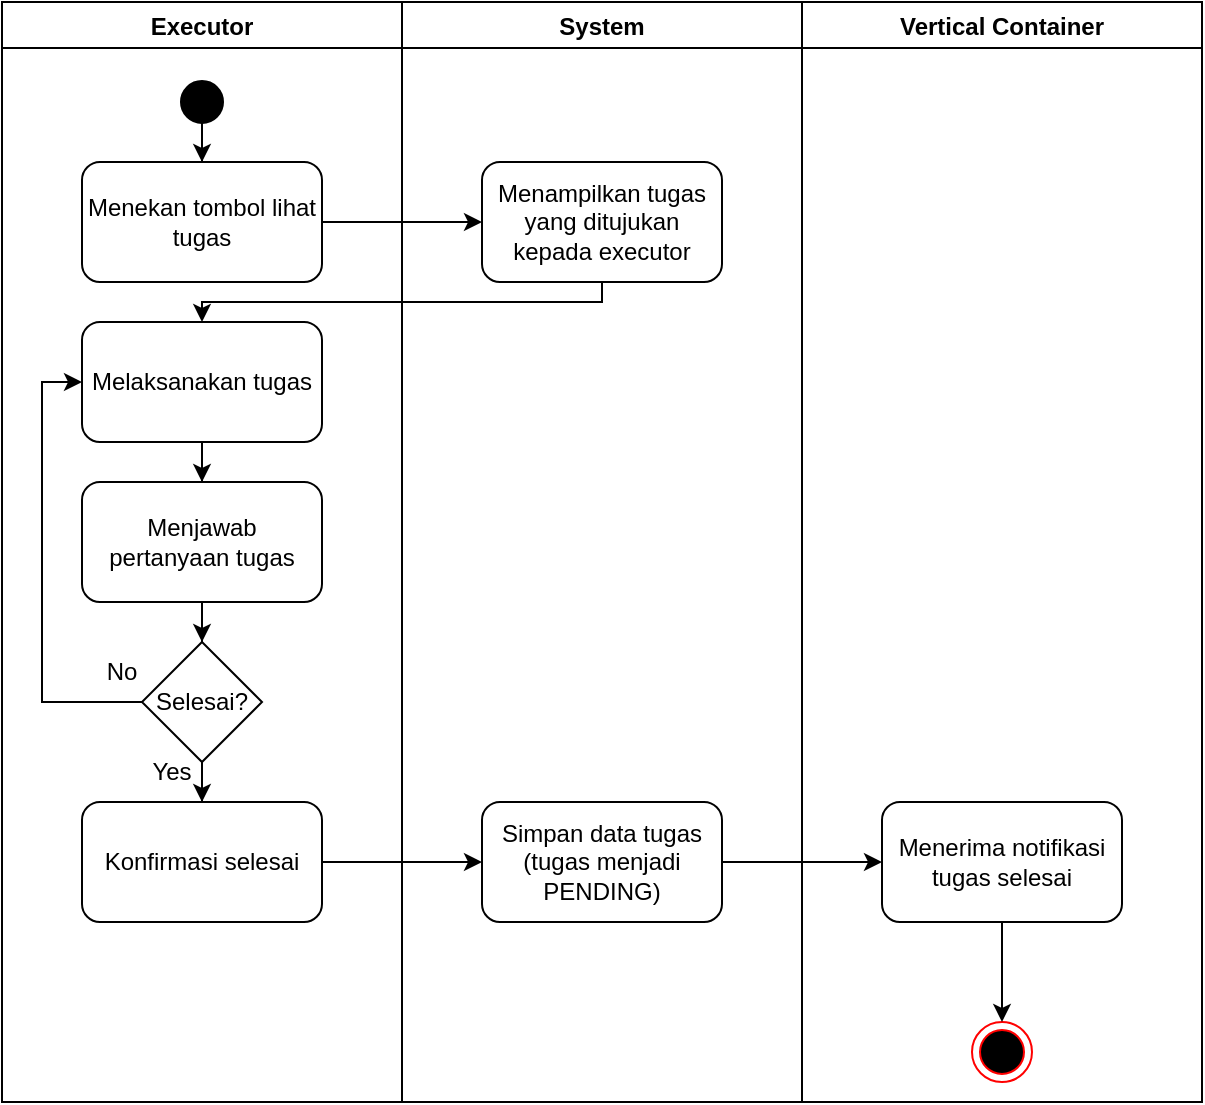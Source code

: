 <mxfile version="20.3.0" type="device"><diagram id="tLkErxhqo-Gm0nTNZSyH" name="Page-1"><mxGraphModel dx="1038" dy="579" grid="1" gridSize="10" guides="1" tooltips="1" connect="1" arrows="1" fold="1" page="1" pageScale="1" pageWidth="850" pageHeight="1100" math="0" shadow="0"><root><mxCell id="0"/><mxCell id="1" parent="0"/><mxCell id="eka1vw1ahesaz8Ar7hlu-1" value="Executor" style="swimlane;" parent="1" vertex="1"><mxGeometry x="200" y="80" width="200" height="550" as="geometry"/></mxCell><mxCell id="eka1vw1ahesaz8Ar7hlu-13" style="edgeStyle=orthogonalEdgeStyle;rounded=0;orthogonalLoop=1;jettySize=auto;html=1;" parent="eka1vw1ahesaz8Ar7hlu-1" source="eka1vw1ahesaz8Ar7hlu-7" target="eka1vw1ahesaz8Ar7hlu-8" edge="1"><mxGeometry relative="1" as="geometry"/></mxCell><mxCell id="eka1vw1ahesaz8Ar7hlu-7" value="" style="strokeWidth=2;html=1;shape=mxgraph.flowchart.start_2;whiteSpace=wrap;fillColor=#000000;container=0;" parent="eka1vw1ahesaz8Ar7hlu-1" vertex="1"><mxGeometry x="90" y="40" width="20" height="20" as="geometry"/></mxCell><mxCell id="eka1vw1ahesaz8Ar7hlu-8" value="Menekan tombol lihat tugas" style="rounded=1;whiteSpace=wrap;html=1;" parent="eka1vw1ahesaz8Ar7hlu-1" vertex="1"><mxGeometry x="40" y="80" width="120" height="60" as="geometry"/></mxCell><mxCell id="eka1vw1ahesaz8Ar7hlu-15" style="edgeStyle=orthogonalEdgeStyle;rounded=0;orthogonalLoop=1;jettySize=auto;html=1;entryX=0.5;entryY=0;entryDx=0;entryDy=0;" parent="eka1vw1ahesaz8Ar7hlu-1" source="eka1vw1ahesaz8Ar7hlu-11" target="eka1vw1ahesaz8Ar7hlu-14" edge="1"><mxGeometry relative="1" as="geometry"/></mxCell><mxCell id="eka1vw1ahesaz8Ar7hlu-11" value="Melaksanakan tugas" style="whiteSpace=wrap;html=1;rounded=1;" parent="eka1vw1ahesaz8Ar7hlu-1" vertex="1"><mxGeometry x="40" y="160" width="120" height="60" as="geometry"/></mxCell><mxCell id="eka1vw1ahesaz8Ar7hlu-19" style="edgeStyle=orthogonalEdgeStyle;rounded=0;orthogonalLoop=1;jettySize=auto;html=1;entryX=0.5;entryY=0;entryDx=0;entryDy=0;" parent="eka1vw1ahesaz8Ar7hlu-1" source="eka1vw1ahesaz8Ar7hlu-14" target="eka1vw1ahesaz8Ar7hlu-18" edge="1"><mxGeometry relative="1" as="geometry"/></mxCell><mxCell id="eka1vw1ahesaz8Ar7hlu-14" value="Menjawab pertanyaan tugas" style="whiteSpace=wrap;html=1;rounded=1;" parent="eka1vw1ahesaz8Ar7hlu-1" vertex="1"><mxGeometry x="40" y="240" width="120" height="60" as="geometry"/></mxCell><mxCell id="eka1vw1ahesaz8Ar7hlu-21" style="edgeStyle=orthogonalEdgeStyle;rounded=0;orthogonalLoop=1;jettySize=auto;html=1;entryX=0;entryY=0.5;entryDx=0;entryDy=0;" parent="eka1vw1ahesaz8Ar7hlu-1" source="eka1vw1ahesaz8Ar7hlu-18" target="eka1vw1ahesaz8Ar7hlu-11" edge="1"><mxGeometry relative="1" as="geometry"><Array as="points"><mxPoint x="20" y="350"/><mxPoint x="20" y="190"/></Array></mxGeometry></mxCell><mxCell id="eka1vw1ahesaz8Ar7hlu-24" value="" style="edgeStyle=orthogonalEdgeStyle;rounded=0;orthogonalLoop=1;jettySize=auto;html=1;" parent="eka1vw1ahesaz8Ar7hlu-1" source="eka1vw1ahesaz8Ar7hlu-18" target="eka1vw1ahesaz8Ar7hlu-23" edge="1"><mxGeometry relative="1" as="geometry"/></mxCell><mxCell id="eka1vw1ahesaz8Ar7hlu-18" value="Selesai?" style="rhombus;whiteSpace=wrap;html=1;" parent="eka1vw1ahesaz8Ar7hlu-1" vertex="1"><mxGeometry x="70" y="320" width="60" height="60" as="geometry"/></mxCell><mxCell id="eka1vw1ahesaz8Ar7hlu-20" value="No" style="text;html=1;strokeColor=none;fillColor=none;align=center;verticalAlign=middle;whiteSpace=wrap;rounded=0;" parent="eka1vw1ahesaz8Ar7hlu-1" vertex="1"><mxGeometry x="30" y="320" width="60" height="30" as="geometry"/></mxCell><mxCell id="eka1vw1ahesaz8Ar7hlu-23" value="Konfirmasi selesai" style="rounded=1;whiteSpace=wrap;html=1;" parent="eka1vw1ahesaz8Ar7hlu-1" vertex="1"><mxGeometry x="40" y="400" width="120" height="60" as="geometry"/></mxCell><mxCell id="eka1vw1ahesaz8Ar7hlu-25" value="Yes" style="text;html=1;strokeColor=none;fillColor=none;align=center;verticalAlign=middle;whiteSpace=wrap;rounded=0;" parent="eka1vw1ahesaz8Ar7hlu-1" vertex="1"><mxGeometry x="55" y="370" width="60" height="30" as="geometry"/></mxCell><mxCell id="eka1vw1ahesaz8Ar7hlu-5" value="System" style="swimlane;" parent="1" vertex="1"><mxGeometry x="400" y="80" width="200" height="550" as="geometry"/></mxCell><mxCell id="eka1vw1ahesaz8Ar7hlu-9" value="Menampilkan tugas yang ditujukan kepada executor" style="whiteSpace=wrap;html=1;rounded=1;" parent="eka1vw1ahesaz8Ar7hlu-5" vertex="1"><mxGeometry x="40" y="80" width="120" height="60" as="geometry"/></mxCell><mxCell id="eka1vw1ahesaz8Ar7hlu-26" value="Simpan data tugas (tugas menjadi PENDING)" style="whiteSpace=wrap;html=1;rounded=1;" parent="eka1vw1ahesaz8Ar7hlu-5" vertex="1"><mxGeometry x="40" y="400" width="120" height="60" as="geometry"/></mxCell><mxCell id="eka1vw1ahesaz8Ar7hlu-10" value="" style="edgeStyle=orthogonalEdgeStyle;rounded=0;orthogonalLoop=1;jettySize=auto;html=1;" parent="1" source="eka1vw1ahesaz8Ar7hlu-8" target="eka1vw1ahesaz8Ar7hlu-9" edge="1"><mxGeometry relative="1" as="geometry"/></mxCell><mxCell id="eka1vw1ahesaz8Ar7hlu-12" value="" style="edgeStyle=orthogonalEdgeStyle;rounded=0;orthogonalLoop=1;jettySize=auto;html=1;" parent="1" source="eka1vw1ahesaz8Ar7hlu-9" target="eka1vw1ahesaz8Ar7hlu-11" edge="1"><mxGeometry relative="1" as="geometry"><Array as="points"><mxPoint x="500" y="230"/><mxPoint x="300" y="230"/></Array></mxGeometry></mxCell><mxCell id="eka1vw1ahesaz8Ar7hlu-27" value="" style="edgeStyle=orthogonalEdgeStyle;rounded=0;orthogonalLoop=1;jettySize=auto;html=1;" parent="1" source="eka1vw1ahesaz8Ar7hlu-23" target="eka1vw1ahesaz8Ar7hlu-26" edge="1"><mxGeometry relative="1" as="geometry"/></mxCell><mxCell id="eka1vw1ahesaz8Ar7hlu-32" value="Vertical Container" style="swimlane;" parent="1" vertex="1"><mxGeometry x="600" y="80" width="200" height="550" as="geometry"/></mxCell><mxCell id="eka1vw1ahesaz8Ar7hlu-6" value="" style="ellipse;html=1;shape=endState;fillColor=#000000;strokeColor=#ff0000;" parent="eka1vw1ahesaz8Ar7hlu-32" vertex="1"><mxGeometry x="85" y="510" width="30" height="30" as="geometry"/></mxCell><mxCell id="eka1vw1ahesaz8Ar7hlu-36" style="edgeStyle=orthogonalEdgeStyle;rounded=0;orthogonalLoop=1;jettySize=auto;html=1;entryX=0.5;entryY=0;entryDx=0;entryDy=0;" parent="eka1vw1ahesaz8Ar7hlu-32" source="eka1vw1ahesaz8Ar7hlu-34" target="eka1vw1ahesaz8Ar7hlu-6" edge="1"><mxGeometry relative="1" as="geometry"/></mxCell><mxCell id="eka1vw1ahesaz8Ar7hlu-34" value="Menerima notifikasi tugas selesai" style="whiteSpace=wrap;html=1;rounded=1;" parent="eka1vw1ahesaz8Ar7hlu-32" vertex="1"><mxGeometry x="40" y="400" width="120" height="60" as="geometry"/></mxCell><mxCell id="eka1vw1ahesaz8Ar7hlu-35" value="" style="edgeStyle=orthogonalEdgeStyle;rounded=0;orthogonalLoop=1;jettySize=auto;html=1;" parent="1" source="eka1vw1ahesaz8Ar7hlu-26" target="eka1vw1ahesaz8Ar7hlu-34" edge="1"><mxGeometry relative="1" as="geometry"/></mxCell></root></mxGraphModel></diagram></mxfile>